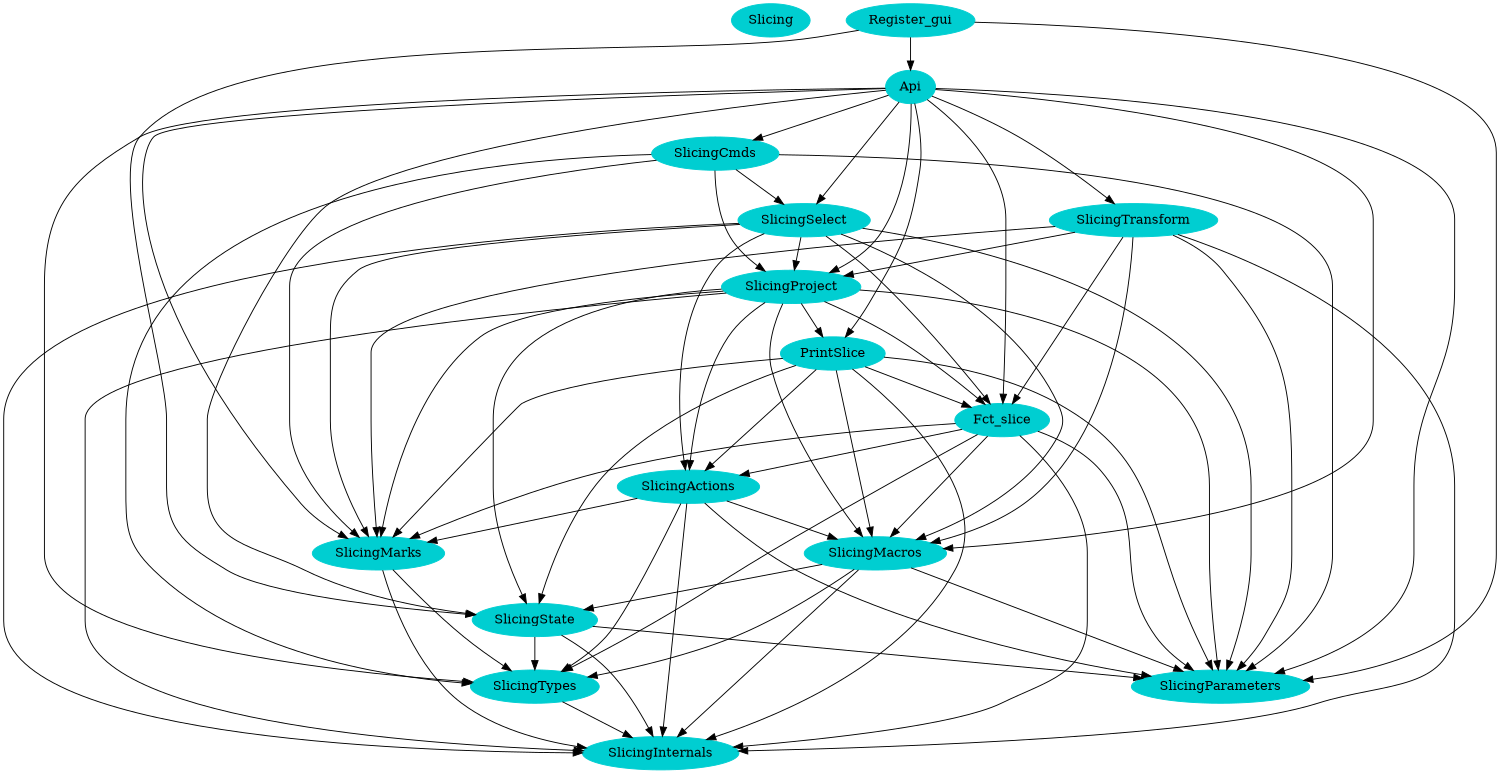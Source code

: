 digraph "Plugin architecture (slicing)" { node [href="\N.html"];
  size="10,7.5";
  ratio="fill";
  
  fontsize="12pt";
  rankdir = TB ;
"Slicing" [style=filled, color=darkturquoise];
"SlicingInternals" [style=filled, color=darkturquoise];
"SlicingTypes" [style=filled, color=darkturquoise];
"SlicingTypes" -> "SlicingInternals";
"SlicingParameters" [style=filled, color=darkturquoise];
"SlicingState" [style=filled, color=darkturquoise];
"SlicingState" -> "SlicingInternals";
"SlicingState" -> "SlicingParameters";
"SlicingState" -> "SlicingTypes";
"SlicingMacros" [style=filled, color=darkturquoise];
"SlicingMacros" -> "SlicingParameters";
"SlicingMacros" -> "SlicingState";
"SlicingMacros" -> "SlicingTypes";
"SlicingMacros" -> "SlicingInternals";
"SlicingMarks" [style=filled, color=darkturquoise];
"SlicingMarks" -> "SlicingInternals";
"SlicingMarks" -> "SlicingTypes";
"SlicingActions" [style=filled, color=darkturquoise];
"SlicingActions" -> "SlicingMacros";
"SlicingActions" -> "SlicingMarks";
"SlicingActions" -> "SlicingParameters";
"SlicingActions" -> "SlicingTypes";
"SlicingActions" -> "SlicingInternals";
"Fct_slice" [style=filled, color=darkturquoise];
"Fct_slice" -> "SlicingActions";
"Fct_slice" -> "SlicingMacros";
"Fct_slice" -> "SlicingMarks";
"Fct_slice" -> "SlicingParameters";
"Fct_slice" -> "SlicingTypes";
"Fct_slice" -> "SlicingInternals";
"PrintSlice" [style=filled, color=darkturquoise];
"PrintSlice" -> "Fct_slice";
"PrintSlice" -> "SlicingActions";
"PrintSlice" -> "SlicingMacros";
"PrintSlice" -> "SlicingMarks";
"PrintSlice" -> "SlicingParameters";
"PrintSlice" -> "SlicingState";
"PrintSlice" -> "SlicingInternals";
"SlicingProject" [style=filled, color=darkturquoise];
"SlicingProject" -> "Fct_slice";
"SlicingProject" -> "PrintSlice";
"SlicingProject" -> "SlicingActions";
"SlicingProject" -> "SlicingMacros";
"SlicingProject" -> "SlicingMarks";
"SlicingProject" -> "SlicingParameters";
"SlicingProject" -> "SlicingState";
"SlicingProject" -> "SlicingInternals";
"SlicingTransform" [style=filled, color=darkturquoise];
"SlicingTransform" -> "Fct_slice";
"SlicingTransform" -> "SlicingInternals";
"SlicingTransform" -> "SlicingMacros";
"SlicingTransform" -> "SlicingMarks";
"SlicingTransform" -> "SlicingParameters";
"SlicingTransform" -> "SlicingProject";
"SlicingSelect" [style=filled, color=darkturquoise];
"SlicingSelect" -> "SlicingProject";
"SlicingSelect" -> "SlicingParameters";
"SlicingSelect" -> "SlicingMarks";
"SlicingSelect" -> "SlicingMacros";
"SlicingSelect" -> "SlicingInternals";
"SlicingSelect" -> "SlicingActions";
"SlicingSelect" -> "Fct_slice";
"SlicingCmds" [style=filled, color=darkturquoise];
"SlicingCmds" -> "SlicingMarks";
"SlicingCmds" -> "SlicingParameters";
"SlicingCmds" -> "SlicingProject";
"SlicingCmds" -> "SlicingSelect";
"SlicingCmds" -> "SlicingTypes";
"Api" [style=filled, color=darkturquoise];
"Api" -> "SlicingTypes";
"Api" -> "SlicingTransform";
"Api" -> "SlicingState";
"Api" -> "SlicingSelect";
"Api" -> "SlicingProject";
"Api" -> "SlicingParameters";
"Api" -> "SlicingMarks";
"Api" -> "SlicingMacros";
"Api" -> "SlicingCmds";
"Api" -> "PrintSlice";
"Api" -> "Fct_slice";
"Register_gui" [style=filled, color=darkturquoise];
"Register_gui" -> "Api";
"Register_gui" -> "SlicingParameters";
"Register_gui" -> "SlicingState";
}
